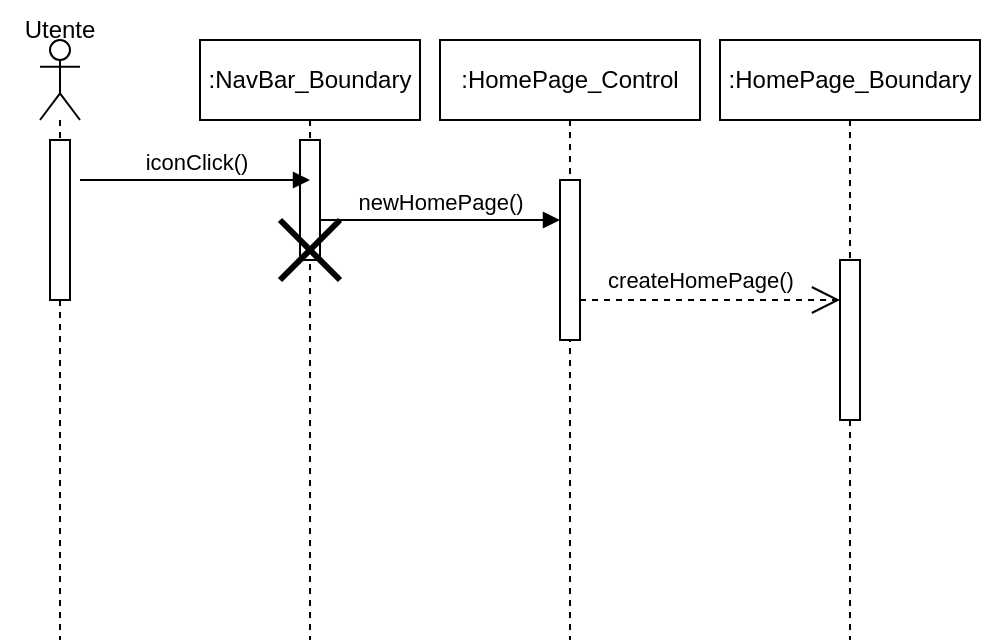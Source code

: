 <mxfile version="25.0.2">
  <diagram name="Page-1" id="2YBvvXClWsGukQMizWep">
    <mxGraphModel dx="1674" dy="836" grid="1" gridSize="10" guides="1" tooltips="1" connect="1" arrows="1" fold="1" page="1" pageScale="1" pageWidth="850" pageHeight="1100" math="0" shadow="0">
      <root>
        <mxCell id="0" />
        <mxCell id="1" parent="0" />
        <mxCell id="1WjMKC5xNep_ZoInxgql-1" value="" style="shape=umlLifeline;perimeter=lifelinePerimeter;whiteSpace=wrap;html=1;container=1;dropTarget=0;collapsible=0;recursiveResize=0;outlineConnect=0;portConstraint=eastwest;newEdgeStyle={&quot;curved&quot;:0,&quot;rounded&quot;:0};participant=umlActor;" vertex="1" parent="1">
          <mxGeometry x="40" y="80" width="20" height="300" as="geometry" />
        </mxCell>
        <mxCell id="1WjMKC5xNep_ZoInxgql-7" value="" style="html=1;points=[[0,0,0,0,5],[0,1,0,0,-5],[1,0,0,0,5],[1,1,0,0,-5]];perimeter=orthogonalPerimeter;outlineConnect=0;targetShapes=umlLifeline;portConstraint=eastwest;newEdgeStyle={&quot;curved&quot;:0,&quot;rounded&quot;:0};" vertex="1" parent="1WjMKC5xNep_ZoInxgql-1">
          <mxGeometry x="5" y="50" width="10" height="80" as="geometry" />
        </mxCell>
        <mxCell id="1WjMKC5xNep_ZoInxgql-2" value="Utente" style="text;html=1;align=center;verticalAlign=middle;whiteSpace=wrap;rounded=0;" vertex="1" parent="1">
          <mxGeometry x="20" y="60" width="60" height="30" as="geometry" />
        </mxCell>
        <mxCell id="1WjMKC5xNep_ZoInxgql-3" value=":NavBar_Boundary" style="shape=umlLifeline;perimeter=lifelinePerimeter;whiteSpace=wrap;html=1;container=1;dropTarget=0;collapsible=0;recursiveResize=0;outlineConnect=0;portConstraint=eastwest;newEdgeStyle={&quot;curved&quot;:0,&quot;rounded&quot;:0};" vertex="1" parent="1">
          <mxGeometry x="120" y="80" width="110" height="300" as="geometry" />
        </mxCell>
        <mxCell id="1WjMKC5xNep_ZoInxgql-5" value="" style="html=1;points=[[0,0,0,0,5],[0,1,0,0,-5],[1,0,0,0,5],[1,1,0,0,-5]];perimeter=orthogonalPerimeter;outlineConnect=0;targetShapes=umlLifeline;portConstraint=eastwest;newEdgeStyle={&quot;curved&quot;:0,&quot;rounded&quot;:0};" vertex="1" parent="1WjMKC5xNep_ZoInxgql-3">
          <mxGeometry x="50" y="50" width="10" height="60" as="geometry" />
        </mxCell>
        <mxCell id="1WjMKC5xNep_ZoInxgql-13" value="" style="shape=umlDestroy;whiteSpace=wrap;html=1;strokeWidth=3;targetShapes=umlLifeline;" vertex="1" parent="1WjMKC5xNep_ZoInxgql-3">
          <mxGeometry x="40" y="90" width="30" height="30" as="geometry" />
        </mxCell>
        <mxCell id="1WjMKC5xNep_ZoInxgql-4" value=":HomePage_Control" style="shape=umlLifeline;perimeter=lifelinePerimeter;whiteSpace=wrap;html=1;container=1;dropTarget=0;collapsible=0;recursiveResize=0;outlineConnect=0;portConstraint=eastwest;newEdgeStyle={&quot;curved&quot;:0,&quot;rounded&quot;:0};" vertex="1" parent="1">
          <mxGeometry x="240" y="80" width="130" height="300" as="geometry" />
        </mxCell>
        <mxCell id="1WjMKC5xNep_ZoInxgql-6" value="" style="html=1;points=[[0,0,0,0,5],[0,1,0,0,-5],[1,0,0,0,5],[1,1,0,0,-5]];perimeter=orthogonalPerimeter;outlineConnect=0;targetShapes=umlLifeline;portConstraint=eastwest;newEdgeStyle={&quot;curved&quot;:0,&quot;rounded&quot;:0};" vertex="1" parent="1WjMKC5xNep_ZoInxgql-4">
          <mxGeometry x="60" y="70" width="10" height="80" as="geometry" />
        </mxCell>
        <mxCell id="1WjMKC5xNep_ZoInxgql-8" value="iconClick()" style="html=1;verticalAlign=bottom;endArrow=block;curved=0;rounded=0;" edge="1" parent="1">
          <mxGeometry x="0.009" width="80" relative="1" as="geometry">
            <mxPoint x="60" y="150" as="sourcePoint" />
            <mxPoint x="175" y="150" as="targetPoint" />
            <mxPoint as="offset" />
          </mxGeometry>
        </mxCell>
        <mxCell id="1WjMKC5xNep_ZoInxgql-9" value="newHomePage()" style="html=1;verticalAlign=bottom;endArrow=block;curved=0;rounded=0;" edge="1" parent="1" source="1WjMKC5xNep_ZoInxgql-5" target="1WjMKC5xNep_ZoInxgql-6">
          <mxGeometry width="80" relative="1" as="geometry">
            <mxPoint x="200" y="170" as="sourcePoint" />
            <mxPoint x="280" y="170" as="targetPoint" />
            <Array as="points">
              <mxPoint x="290" y="170" />
            </Array>
          </mxGeometry>
        </mxCell>
        <mxCell id="1WjMKC5xNep_ZoInxgql-10" value=":HomePage_Boundary" style="shape=umlLifeline;perimeter=lifelinePerimeter;whiteSpace=wrap;html=1;container=1;dropTarget=0;collapsible=0;recursiveResize=0;outlineConnect=0;portConstraint=eastwest;newEdgeStyle={&quot;curved&quot;:0,&quot;rounded&quot;:0};" vertex="1" parent="1">
          <mxGeometry x="380" y="80" width="130" height="300" as="geometry" />
        </mxCell>
        <mxCell id="1WjMKC5xNep_ZoInxgql-11" value="" style="html=1;points=[[0,0,0,0,5],[0,1,0,0,-5],[1,0,0,0,5],[1,1,0,0,-5]];perimeter=orthogonalPerimeter;outlineConnect=0;targetShapes=umlLifeline;portConstraint=eastwest;newEdgeStyle={&quot;curved&quot;:0,&quot;rounded&quot;:0};" vertex="1" parent="1WjMKC5xNep_ZoInxgql-10">
          <mxGeometry x="60" y="110" width="10" height="80" as="geometry" />
        </mxCell>
        <mxCell id="1WjMKC5xNep_ZoInxgql-12" value="createHomePage()" style="endArrow=open;endSize=12;dashed=1;html=1;rounded=0;" edge="1" parent="1" source="1WjMKC5xNep_ZoInxgql-6" target="1WjMKC5xNep_ZoInxgql-11">
          <mxGeometry x="-0.077" y="10" width="160" relative="1" as="geometry">
            <mxPoint x="320" y="180" as="sourcePoint" />
            <mxPoint x="480" y="180" as="targetPoint" />
            <Array as="points">
              <mxPoint x="420" y="210" />
            </Array>
            <mxPoint as="offset" />
          </mxGeometry>
        </mxCell>
      </root>
    </mxGraphModel>
  </diagram>
</mxfile>
